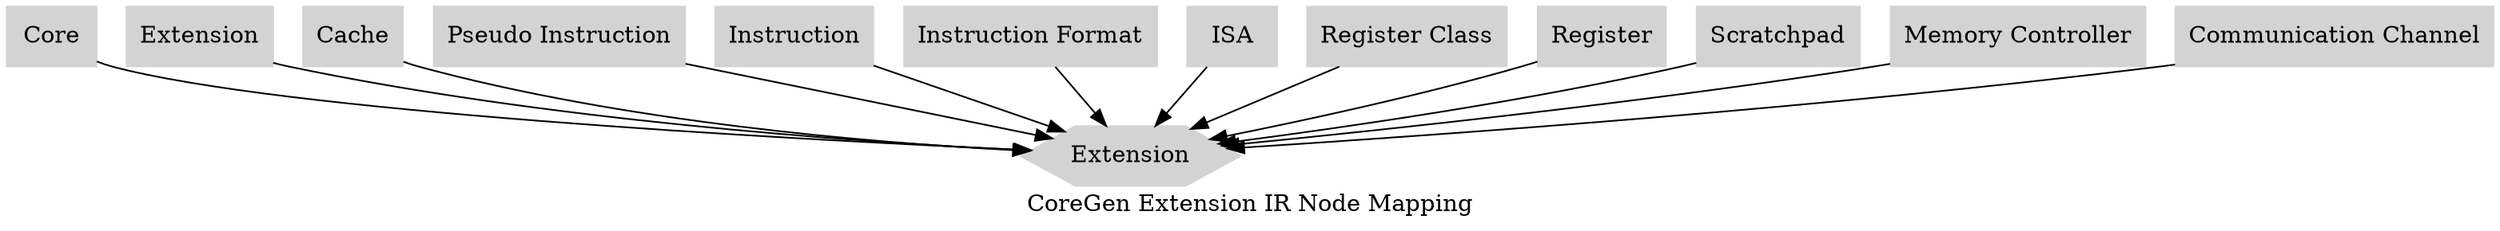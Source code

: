 #
# extmap.dot
#
# Copyright (C) 2017-2018 Tactical Computing Laboratories, LLC
# All Rights Reserved
# contact@tactcomplabs.com
#
# CoreGen can not be copied and/or distributed without the
# express permission of Tactical Computing Laboratories, LLC
#

digraph G {
  label="CoreGen Extension IR Node Mapping";

  node [style=filled,color=lightgrey,shape=ellipse];

  #SoCNode;
  #SoCNode [label="SoC" shape=ellipse style=filled color=lightgrey];
  #CoreNode;
  #CoreNode [label="Core" shape=ellipse style=filled color=lightgrey];
  ExtNode;
  ExtNode [label="Extension" shape=hexagon style=filled color=lightgrey];
  #PluginNode;
  #PluginNode [label="Plugin" shape=octagon style=filled color=lightgrey];
  #CacheNode;
  #CacheNode [label="Cache" shape=ellipse style=filled color=lightgrey];
  #PInstNode;
  #PInstNode [label="Pseudo Instruction" shape=ellipse style=filled color=lightgrey];
  #InstNode;
  #InstNode [label="Instruction" shape=ellipse style=filled color=lightgrey];
  #InstFormatNode;
  #InstFormatNode [label="Instruction Format" shape=ellipse style=filled color=lightgrey];
  #ISANode;
  #ISANode [label="ISA" shape=ellipse style=filled color=lightgrey];
  #RegClassNode;
  #RegClassNode [label="Register Class" shape=ellipse style=filled color=lightgrey];
  #RegNode;
  #RegNode [label="Register" shape=ellipse style=filled color=lightgrey];

  CoreRefNode;
  CoreRefNode [label="Core" shape=box style=filled color=lightgrey];
  ExtRefNode;
  ExtRefNode [label="Extension" shape=box style=filled color=lightgrey];
  CacheRefNode;
  CacheRefNode [label="Cache" shape=box style=filled color=lightgrey];
  PInstRefNode;
  PInstRefNode [label="Pseudo Instruction" shape=box style=filled color=lightgrey];
  InstRefNode;
  InstRefNode [label="Instruction" shape=box style=filled color=lightgrey];
  InstFormatRefNode;
  InstFormatRefNode [label="Instruction Format" shape=box style=filled color=lightgrey];
  ISARefNode;
  ISARefNode [label="ISA" shape=box style=filled color=lightgrey];
  RegClassRefNode;
  RegClassRefNode [label="Register Class" shape=box style=filled color=lightgrey];
  RegRefNode;
  RegRefNode [label="Register" shape=box style=filled color=lightgrey];
  SpadRefNode;
  SpadRefNode [label="Scratchpad" shape=box style=filled color=lightgrey];
  MCtrlRefNode;
  MCtrlRefNode [label="Memory Controller" shape=box style=filled color=lightgrey];
  CommRefNode;
  CommRefNode [label="Communication Channel" shape=box style=filled color=lightgrey];

  CoreRefNode -> ExtNode;
  ExtRefNode -> ExtNode;
  CacheRefNode -> ExtNode;
  PInstRefNode -> ExtNode;
  InstRefNode -> ExtNode;
  InstFormatRefNode -> ExtNode;
  ISARefNode -> ExtNode;
  RegClassRefNode -> ExtNode;
  RegRefNode -> ExtNode;
  SpadRefNode -> ExtNode;
  MCtrlRefNode -> ExtNode;
  CommRefNode -> ExtNode;

  #CoreNode -> SoCNode;
  #RegNode -> RegClassNode;
  #ISANode -> CoreNode;
  #CacheNode -> CacheNode;
  #CacheNode -> CoreNode;
  #RegClassNode -> CoreNode;
  #InstFormatNode -> ISANode;
  #InstNode -> ISANode;
  #PInstNode -> InstNode;
  #PInstNode -> ISANode;
  #ExtNode -> CoreNode;
  #PluginNode -> SoCNode;
}
